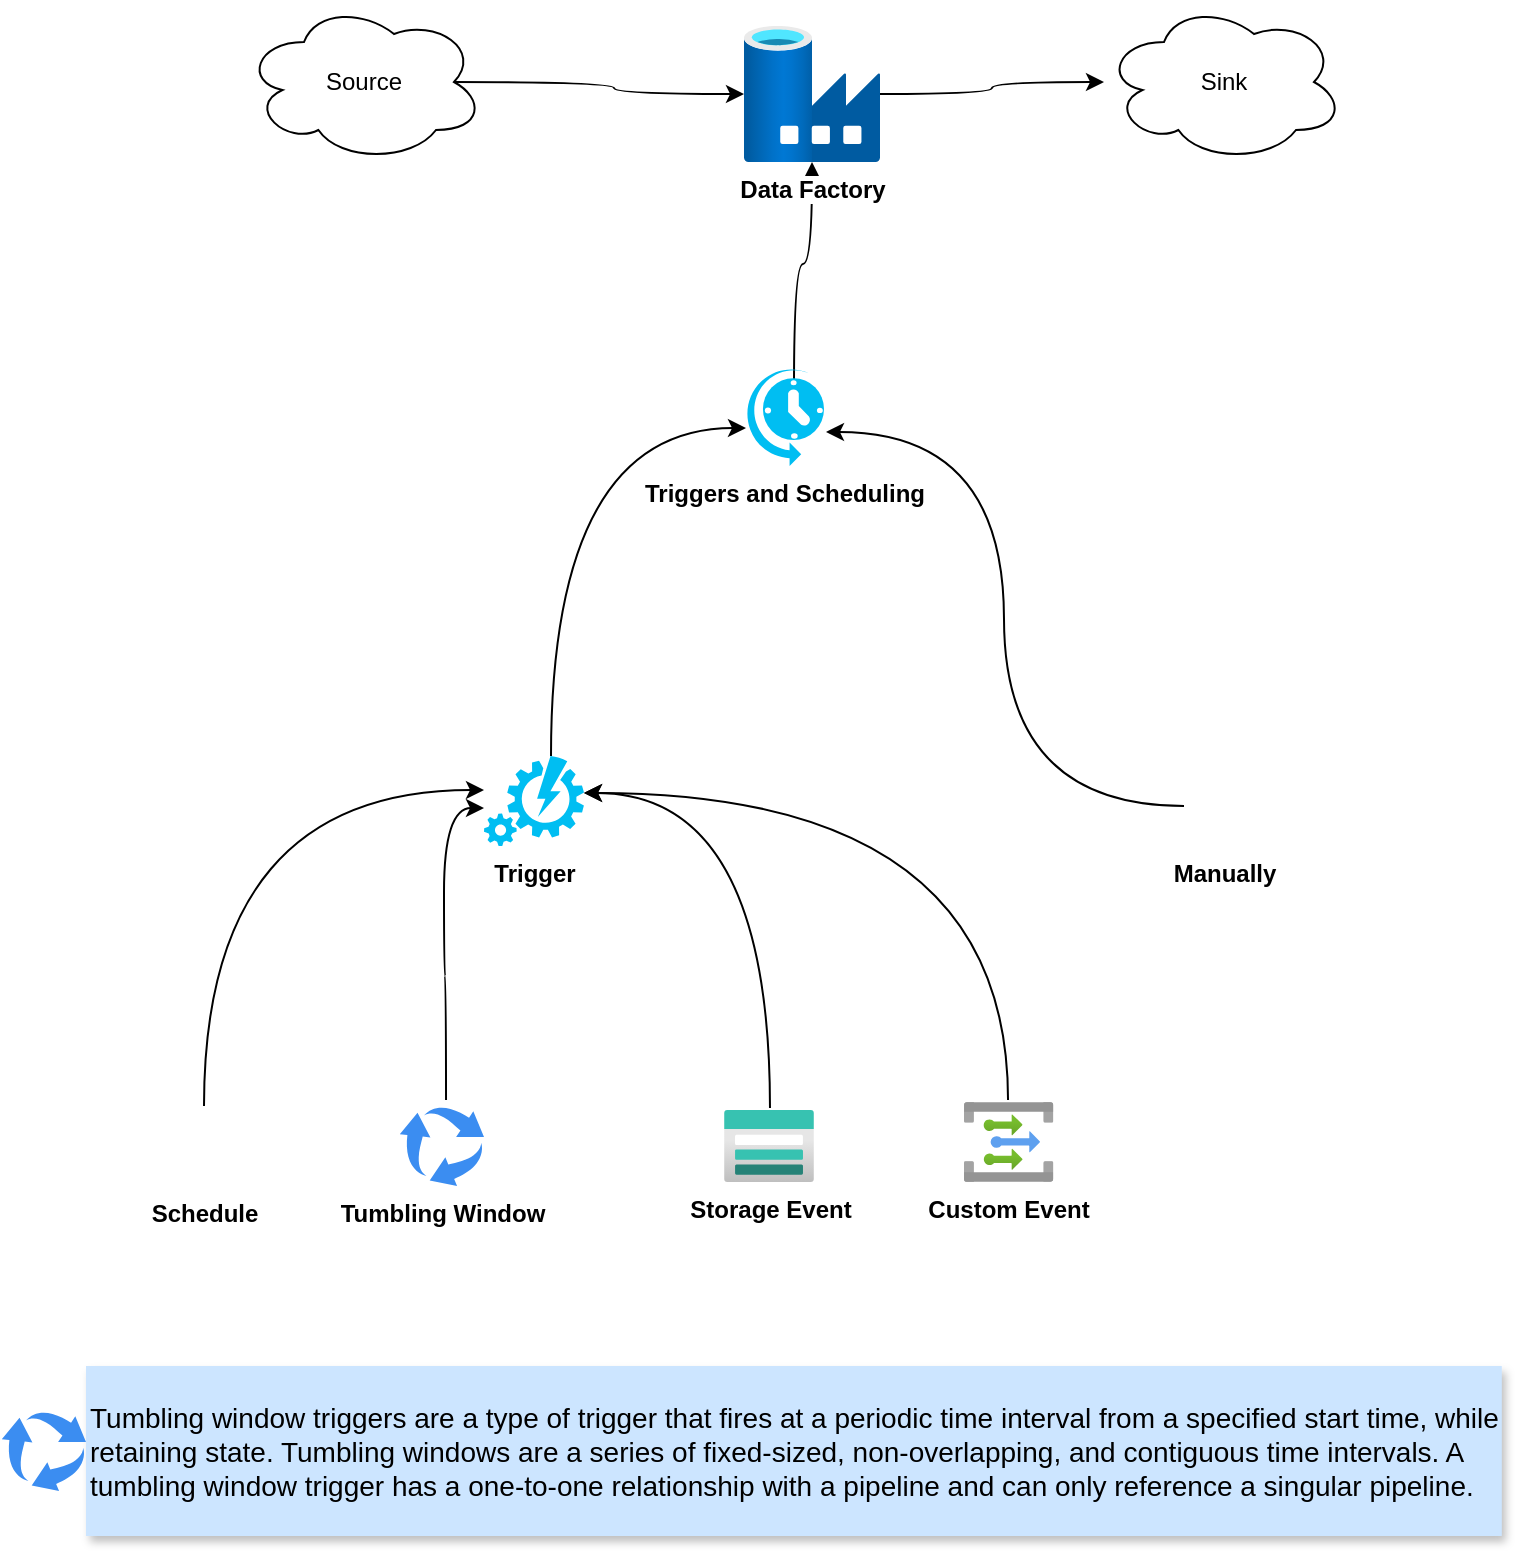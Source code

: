 <mxfile version="20.3.0" type="github" pages="3">
  <diagram id="hN93t1C7bbDnFKwRcA_1" name="ADF">
    <mxGraphModel dx="1182" dy="732" grid="1" gridSize="10" guides="1" tooltips="1" connect="1" arrows="1" fold="1" page="1" pageScale="1" pageWidth="850" pageHeight="1100" math="0" shadow="0">
      <root>
        <mxCell id="0" />
        <mxCell id="1" parent="0" />
        <mxCell id="58T3i-XOkE9TOOSeGLQk-48" value="" style="edgeStyle=orthogonalEdgeStyle;rounded=0;orthogonalLoop=1;jettySize=auto;html=1;curved=1;exitX=0.875;exitY=0.5;exitDx=0;exitDy=0;exitPerimeter=0;" parent="1" source="58T3i-XOkE9TOOSeGLQk-49" target="58T3i-XOkE9TOOSeGLQk-45" edge="1">
          <mxGeometry relative="1" as="geometry">
            <mxPoint x="326" y="344" as="sourcePoint" />
          </mxGeometry>
        </mxCell>
        <mxCell id="58T3i-XOkE9TOOSeGLQk-52" style="edgeStyle=orthogonalEdgeStyle;rounded=0;orthogonalLoop=1;jettySize=auto;html=1;curved=1;" parent="1" source="58T3i-XOkE9TOOSeGLQk-45" target="58T3i-XOkE9TOOSeGLQk-51" edge="1">
          <mxGeometry relative="1" as="geometry" />
        </mxCell>
        <mxCell id="58T3i-XOkE9TOOSeGLQk-54" style="edgeStyle=orthogonalEdgeStyle;curved=1;rounded=0;orthogonalLoop=1;jettySize=auto;html=1;exitX=0.625;exitY=0.22;exitDx=0;exitDy=0;exitPerimeter=0;" parent="1" source="58T3i-XOkE9TOOSeGLQk-53" target="58T3i-XOkE9TOOSeGLQk-45" edge="1">
          <mxGeometry relative="1" as="geometry" />
        </mxCell>
        <mxCell id="58T3i-XOkE9TOOSeGLQk-45" value="Data Factory" style="aspect=fixed;html=1;points=[];align=center;image;fontSize=12;image=img/lib/azure2/databases/Data_Factory.svg;fontStyle=1" parent="1" vertex="1">
          <mxGeometry x="400" y="310" width="68" height="68" as="geometry" />
        </mxCell>
        <mxCell id="58T3i-XOkE9TOOSeGLQk-49" value="Source" style="ellipse;shape=cloud;whiteSpace=wrap;html=1;" parent="1" vertex="1">
          <mxGeometry x="150" y="298" width="120" height="80" as="geometry" />
        </mxCell>
        <mxCell id="58T3i-XOkE9TOOSeGLQk-51" value="Sink" style="ellipse;shape=cloud;whiteSpace=wrap;html=1;" parent="1" vertex="1">
          <mxGeometry x="580" y="298" width="120" height="80" as="geometry" />
        </mxCell>
        <UserObject label="Triggers and Scheduling" link="data:page/id,6sVfNMEkasIMU-PjwVjW" id="58T3i-XOkE9TOOSeGLQk-53">
          <mxCell style="verticalLabelPosition=bottom;html=1;verticalAlign=top;align=center;strokeColor=none;fillColor=#00BEF2;shape=mxgraph.azure.scheduler;pointerEvents=1;fontStyle=1" parent="1" vertex="1">
            <mxGeometry x="400" y="480" width="40" height="50" as="geometry" />
          </mxCell>
        </UserObject>
        <mxCell id="s5hEy_mSqx-h-BMvZN1o-1" value="Manually" style="shape=image;html=1;verticalAlign=top;verticalLabelPosition=bottom;labelBackgroundColor=#ffffff;imageAspect=0;aspect=fixed;image=https://cdn0.iconfinder.com/data/icons/phosphor-regular-vol-3/256/hand-pointing-128.png;fontStyle=1" vertex="1" parent="1">
          <mxGeometry x="620" y="680" width="40" height="40" as="geometry" />
        </mxCell>
        <mxCell id="s5hEy_mSqx-h-BMvZN1o-2" style="edgeStyle=orthogonalEdgeStyle;curved=1;rounded=0;orthogonalLoop=1;jettySize=auto;html=1;exitX=0.5;exitY=0;exitDx=0;exitDy=0;entryX=0;entryY=0.378;entryDx=0;entryDy=0;entryPerimeter=0;" edge="1" parent="1" source="s5hEy_mSqx-h-BMvZN1o-8" target="s5hEy_mSqx-h-BMvZN1o-5">
          <mxGeometry relative="1" as="geometry" />
        </mxCell>
        <mxCell id="s5hEy_mSqx-h-BMvZN1o-3" style="edgeStyle=orthogonalEdgeStyle;curved=1;rounded=0;orthogonalLoop=1;jettySize=auto;html=1;exitX=0.549;exitY=-0.075;exitDx=0;exitDy=0;exitPerimeter=0;entryX=0;entryY=0.578;entryDx=0;entryDy=0;entryPerimeter=0;" edge="1" parent="1" source="s5hEy_mSqx-h-BMvZN1o-9" target="s5hEy_mSqx-h-BMvZN1o-5">
          <mxGeometry relative="1" as="geometry" />
        </mxCell>
        <mxCell id="s5hEy_mSqx-h-BMvZN1o-4" style="edgeStyle=orthogonalEdgeStyle;curved=1;rounded=0;orthogonalLoop=1;jettySize=auto;html=1;exitX=0.493;exitY=-0.025;exitDx=0;exitDy=0;exitPerimeter=0;entryX=1;entryY=0.41;entryDx=0;entryDy=0;entryPerimeter=0;" edge="1" parent="1" source="s5hEy_mSqx-h-BMvZN1o-12" target="s5hEy_mSqx-h-BMvZN1o-5">
          <mxGeometry relative="1" as="geometry" />
        </mxCell>
        <mxCell id="s5hEy_mSqx-h-BMvZN1o-5" value="Trigger" style="verticalLabelPosition=bottom;html=1;verticalAlign=top;align=center;strokeColor=none;fillColor=#00BEF2;shape=mxgraph.azure.automation;pointerEvents=1;fontStyle=1" vertex="1" parent="1">
          <mxGeometry x="270" y="675" width="50" height="45" as="geometry" />
        </mxCell>
        <mxCell id="s5hEy_mSqx-h-BMvZN1o-6" style="edgeStyle=orthogonalEdgeStyle;curved=1;rounded=0;orthogonalLoop=1;jettySize=auto;html=1;exitX=0.67;exitY=0;exitDx=0;exitDy=0;exitPerimeter=0;entryX=0.025;entryY=0.62;entryDx=0;entryDy=0;entryPerimeter=0;" edge="1" parent="1" source="s5hEy_mSqx-h-BMvZN1o-5" target="58T3i-XOkE9TOOSeGLQk-53">
          <mxGeometry relative="1" as="geometry">
            <mxPoint x="463" y="590" as="targetPoint" />
          </mxGeometry>
        </mxCell>
        <mxCell id="s5hEy_mSqx-h-BMvZN1o-7" style="edgeStyle=orthogonalEdgeStyle;curved=1;rounded=0;orthogonalLoop=1;jettySize=auto;html=1;entryX=1.025;entryY=0.66;entryDx=0;entryDy=0;entryPerimeter=0;" edge="1" parent="1" source="s5hEy_mSqx-h-BMvZN1o-1" target="58T3i-XOkE9TOOSeGLQk-53">
          <mxGeometry relative="1" as="geometry">
            <mxPoint x="463" y="590" as="targetPoint" />
          </mxGeometry>
        </mxCell>
        <mxCell id="s5hEy_mSqx-h-BMvZN1o-8" value="Schedule" style="shape=image;html=1;verticalAlign=top;verticalLabelPosition=bottom;labelBackgroundColor=#ffffff;imageAspect=0;aspect=fixed;image=https://cdn1.iconfinder.com/data/icons/material-core/20/schedule-128.png;shadow=0;fontStyle=1" vertex="1" parent="1">
          <mxGeometry x="110" y="850" width="40" height="40" as="geometry" />
        </mxCell>
        <mxCell id="s5hEy_mSqx-h-BMvZN1o-9" value="Tumbling Window" style="sketch=0;html=1;aspect=fixed;strokeColor=none;shadow=0;align=center;verticalAlign=top;fillColor=#3B8DF1;shape=mxgraph.gcp2.arrow_cycle;verticalLabelPosition=bottom;fontStyle=1" vertex="1" parent="1">
          <mxGeometry x="227.9" y="850" width="42.1" height="40" as="geometry" />
        </mxCell>
        <mxCell id="s5hEy_mSqx-h-BMvZN1o-10" style="edgeStyle=orthogonalEdgeStyle;curved=1;rounded=0;orthogonalLoop=1;jettySize=auto;html=1;entryX=1;entryY=0.41;entryDx=0;entryDy=0;entryPerimeter=0;exitX=0.511;exitY=-0.028;exitDx=0;exitDy=0;exitPerimeter=0;" edge="1" parent="1" source="s5hEy_mSqx-h-BMvZN1o-11" target="s5hEy_mSqx-h-BMvZN1o-5">
          <mxGeometry relative="1" as="geometry" />
        </mxCell>
        <mxCell id="s5hEy_mSqx-h-BMvZN1o-11" value="Storage Event" style="aspect=fixed;html=1;points=[];align=center;image;fontSize=12;image=img/lib/azure2/storage/Storage_Accounts.svg;shadow=0;fontStyle=1" vertex="1" parent="1">
          <mxGeometry x="390" y="852" width="45" height="36" as="geometry" />
        </mxCell>
        <UserObject label="Custom Event" id="s5hEy_mSqx-h-BMvZN1o-12">
          <mxCell style="aspect=fixed;html=1;points=[];align=center;image;fontSize=12;image=img/lib/azure2/integration/Event_Grid_Topics.svg;shadow=0;fontStyle=1" vertex="1" parent="1">
            <mxGeometry x="510" y="848" width="44.67" height="40" as="geometry" />
          </mxCell>
        </UserObject>
        <mxCell id="ZY8nER59gz-krFSh7VIM-1" value="Tumbling window triggers are a type of trigger that fires at a periodic time interval from a specified start time, while retaining state. Tumbling windows are a series of fixed-sized, non-overlapping, and contiguous time intervals. A tumbling window trigger has a one-to-one relationship with a pipeline and can only reference a singular pipeline." style="text;html=1;strokeColor=none;fillColor=#CCE5FF;align=left;verticalAlign=middle;whiteSpace=wrap;rounded=0;shadow=1;fontSize=14;" vertex="1" parent="1">
          <mxGeometry x="71" y="980" width="707.9" height="85" as="geometry" />
        </mxCell>
        <mxCell id="niPJYvDhOB6vMy6jox3S-1" value="" style="sketch=0;html=1;aspect=fixed;strokeColor=none;shadow=0;align=center;verticalAlign=top;fillColor=#3B8DF1;shape=mxgraph.gcp2.arrow_cycle;verticalLabelPosition=bottom;fontStyle=1" vertex="1" parent="1">
          <mxGeometry x="28.9" y="1002.5" width="42.1" height="40" as="geometry" />
        </mxCell>
      </root>
    </mxGraphModel>
  </diagram>
  <diagram id="E20LYnRVq-arFJkFCzQA" name="Event Grid">
    <mxGraphModel dx="1182" dy="732" grid="1" gridSize="10" guides="1" tooltips="1" connect="1" arrows="1" fold="1" page="1" pageScale="1" pageWidth="850" pageHeight="1100" math="0" shadow="0">
      <root>
        <mxCell id="0" />
        <mxCell id="1" parent="0" />
      </root>
    </mxGraphModel>
  </diagram>
  <diagram id="QGUUeQL4RdRafQKCL_WG" name="ADF-Tumbling Window">
    <mxGraphModel dx="1182" dy="732" grid="1" gridSize="10" guides="1" tooltips="1" connect="1" arrows="1" fold="1" page="1" pageScale="1" pageWidth="850" pageHeight="1100" math="0" shadow="0">
      <root>
        <mxCell id="0" />
        <mxCell id="1" parent="0" />
        <mxCell id="fA-6rcBgnfBcaUDUz3Dq-1" value="ADF Tumbling Window Trigger" style="text;strokeColor=none;fillColor=none;html=1;fontSize=24;fontStyle=1;verticalAlign=middle;align=center;" vertex="1" parent="1">
          <mxGeometry x="375" width="100" height="40" as="geometry" />
        </mxCell>
      </root>
    </mxGraphModel>
  </diagram>
</mxfile>
